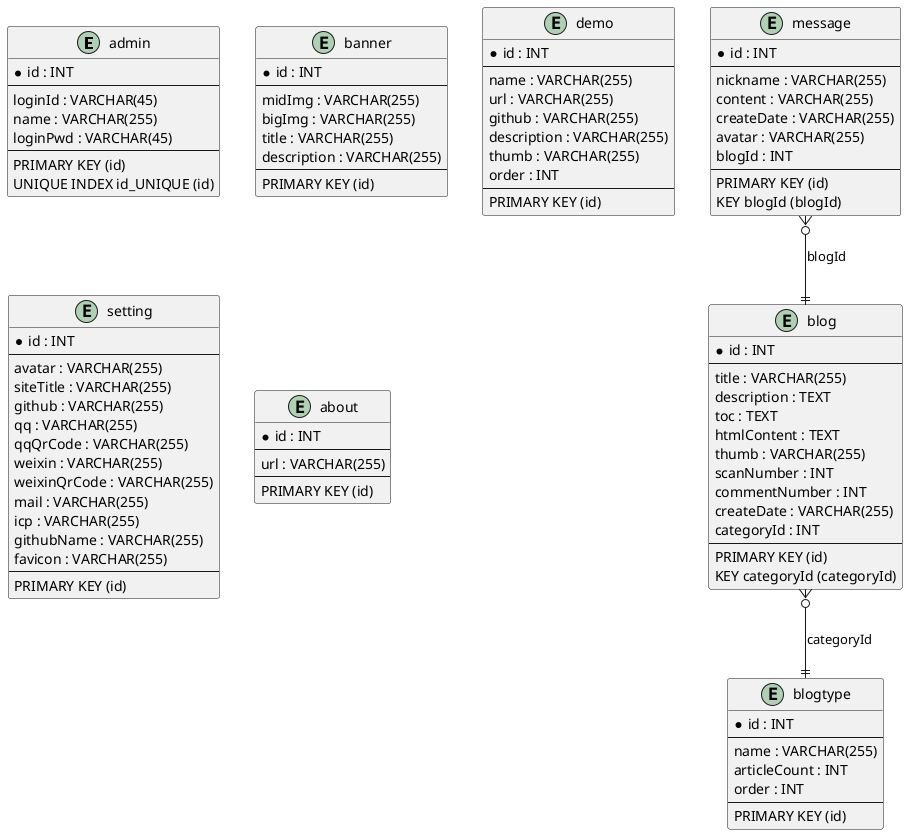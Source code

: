 @startuml
!define Table(name,desc) entity name << (T,#FFAAAA) desc >>
!define Column(name,type,desc) name : type <<desc>>

skinparam table {
    BackgroundColor #FEFECE
    BorderColor #333333
    HeaderBackgroundColor #9966CC
    HeaderFontColor white
    FontName Courier
    FontSize 12
}

' Table Definitions
entity admin {
  * id : INT
  --
  loginId : VARCHAR(45)
  name : VARCHAR(255)
  loginPwd : VARCHAR(45)
  --
  PRIMARY KEY (id)
  UNIQUE INDEX id_UNIQUE (id)
}

entity banner {
  * id : INT
  --
  midImg : VARCHAR(255)
  bigImg : VARCHAR(255)
  title : VARCHAR(255)
  description : VARCHAR(255)
  --
  PRIMARY KEY (id)
}

entity blogtype {
  * id : INT
  --
  name : VARCHAR(255)
  articleCount : INT
  order : INT
  --
  PRIMARY KEY (id)
}

entity blog {
  * id : INT
  --
  title : VARCHAR(255)
  description : TEXT
  toc : TEXT
  htmlContent : TEXT
  thumb : VARCHAR(255)
  scanNumber : INT
  commentNumber : INT
  createDate : VARCHAR(255)
  categoryId : INT
  --
  PRIMARY KEY (id)
  KEY categoryId (categoryId)
}

entity demo {
  * id : INT
  --
  name : VARCHAR(255)
  url : VARCHAR(255)
  github : VARCHAR(255)
  description : VARCHAR(255)
  thumb : VARCHAR(255)
  order : INT
  --
  PRIMARY KEY (id)
}

entity message {
  * id : INT
  --
  nickname : VARCHAR(255)
  content : VARCHAR(255)
  createDate : VARCHAR(255)
  avatar : VARCHAR(255)
  blogId : INT
  --
  PRIMARY KEY (id)
  KEY blogId (blogId)
}

entity setting {
  * id : INT
  --
  avatar : VARCHAR(255)
  siteTitle : VARCHAR(255)
  github : VARCHAR(255)
  qq : VARCHAR(255)
  qqQrCode : VARCHAR(255)
  weixin : VARCHAR(255)
  weixinQrCode : VARCHAR(255)
  mail : VARCHAR(255)
  icp : VARCHAR(255)
  githubName : VARCHAR(255)
  favicon : VARCHAR(255)
  --
  PRIMARY KEY (id)
}

entity about {
  * id : INT
  --
  url : VARCHAR(255)
  --
  PRIMARY KEY (id)
}

' Relationships
blog }o--|| blogtype : "categoryId"
message }o--|| blog : "blogId"
@enduml